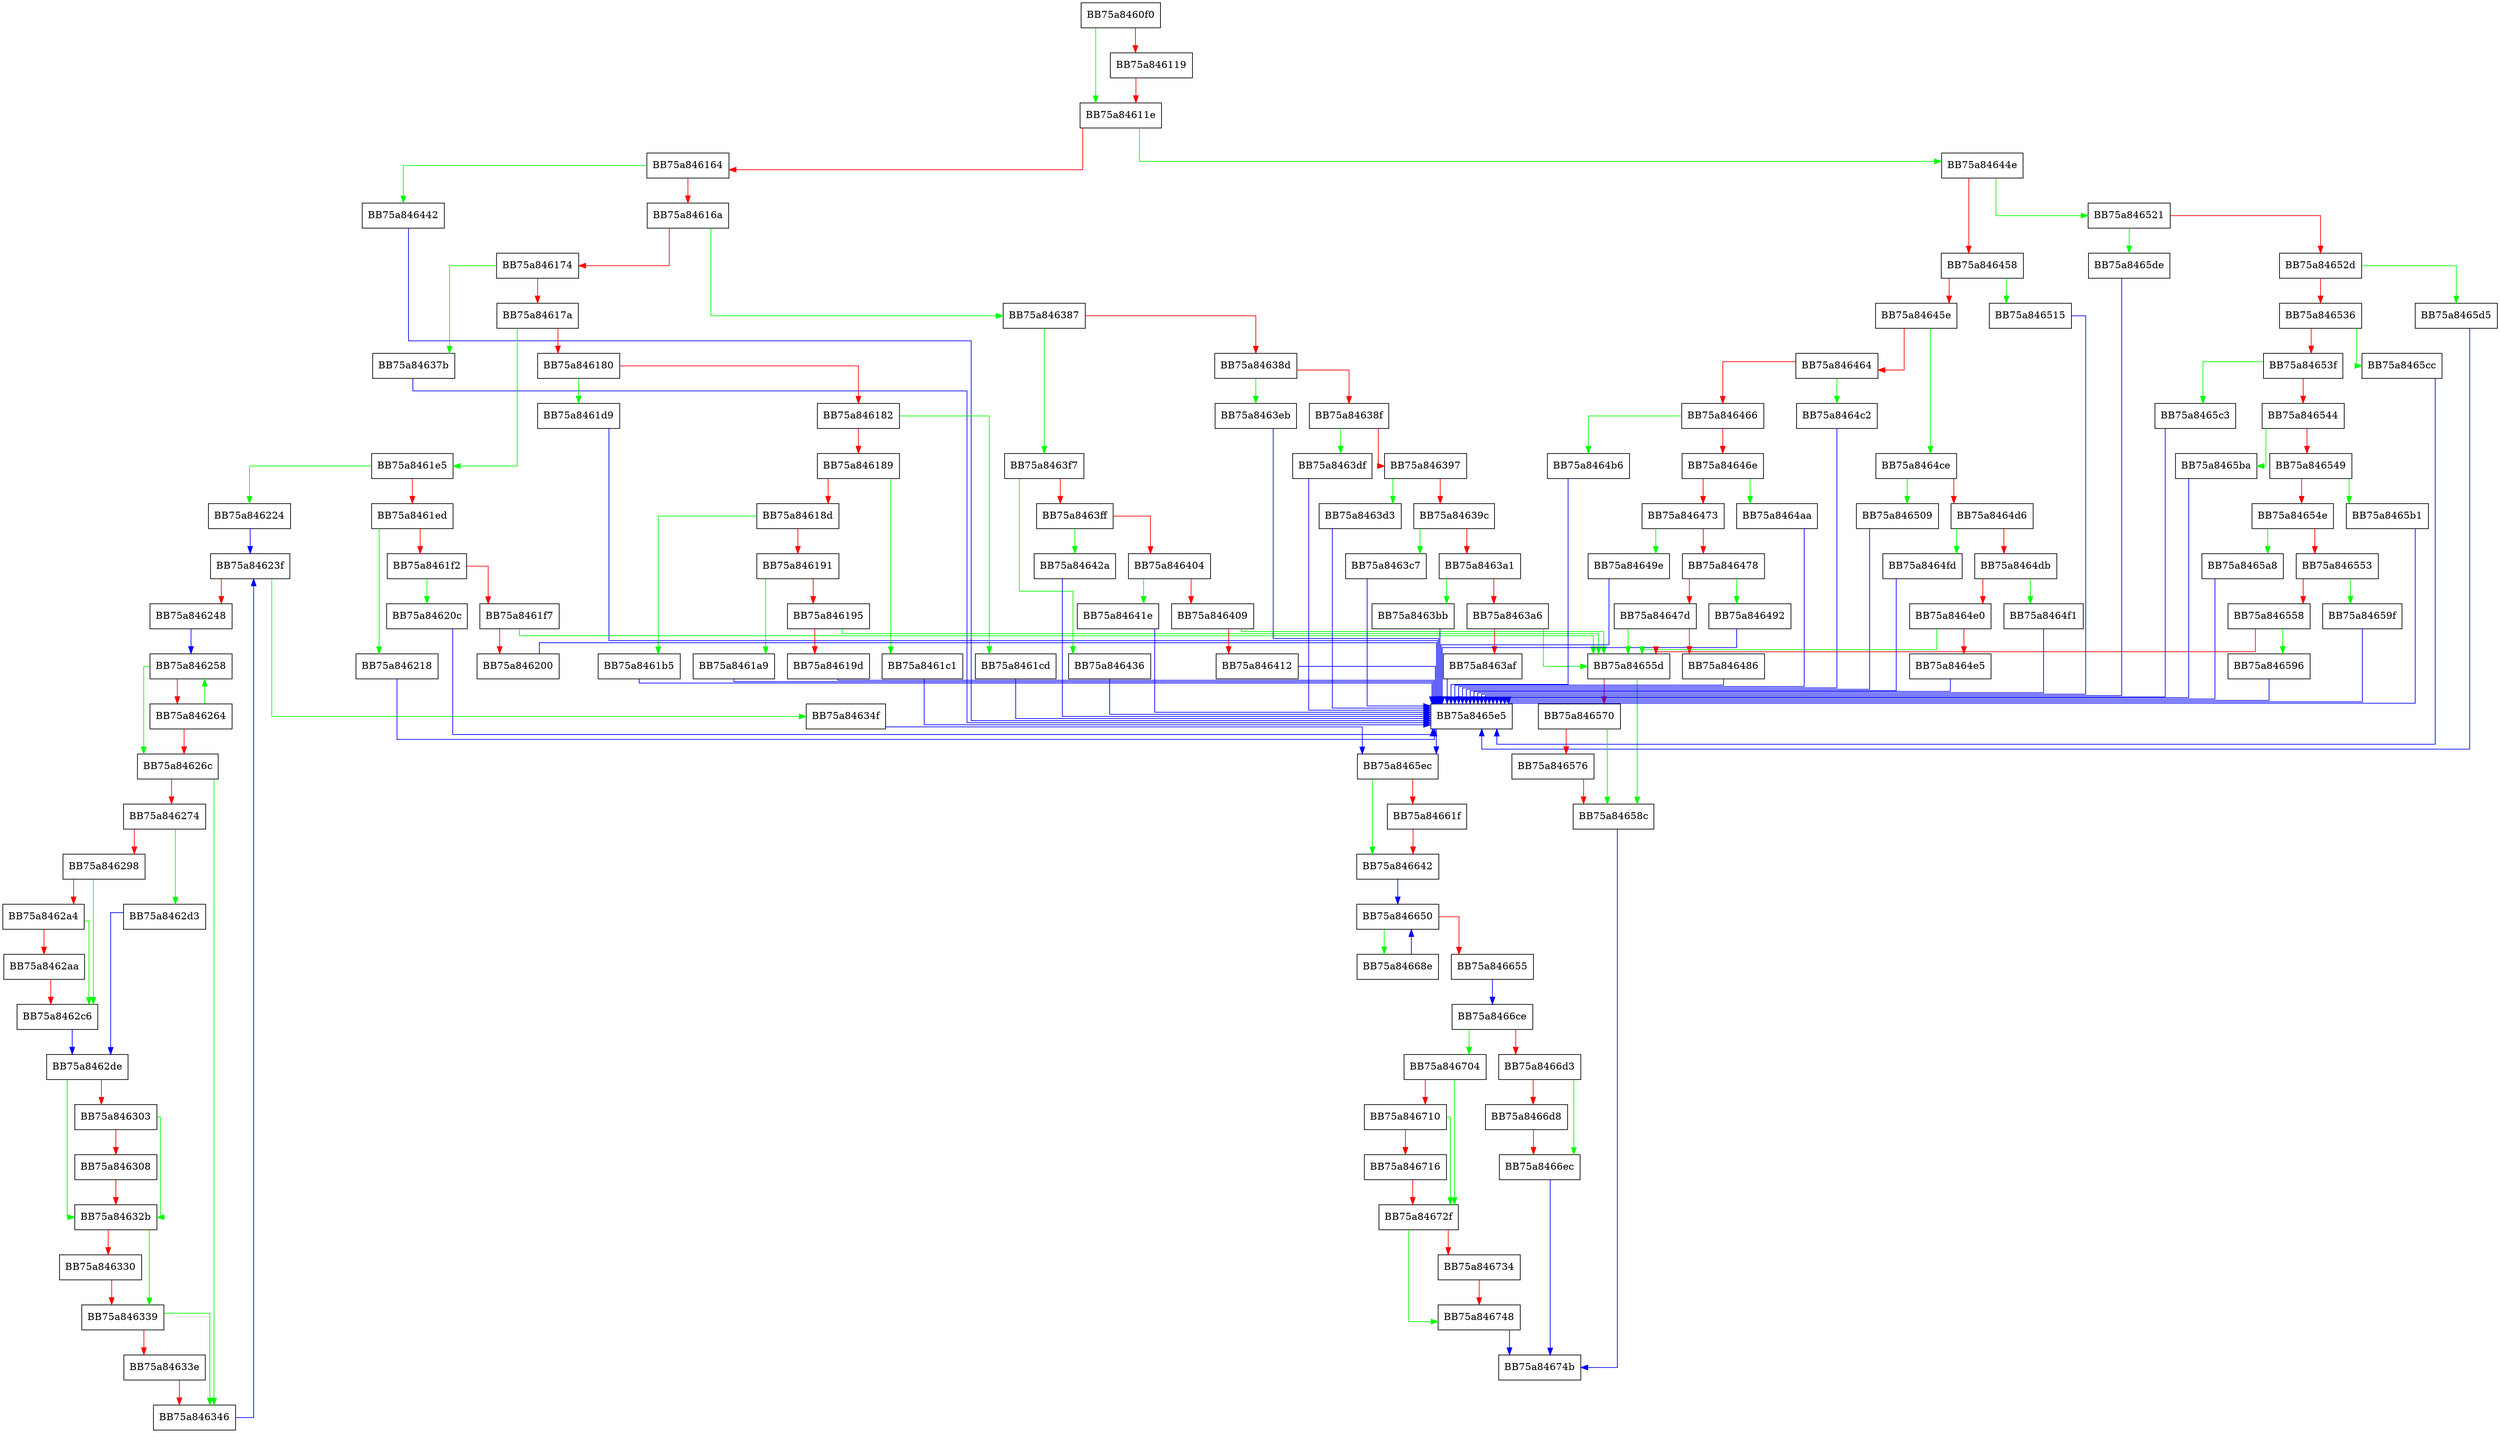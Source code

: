 digraph CollectStates {
  node [shape="box"];
  graph [splines=ortho];
  BB75a8460f0 -> BB75a84611e [color="green"];
  BB75a8460f0 -> BB75a846119 [color="red"];
  BB75a846119 -> BB75a84611e [color="red"];
  BB75a84611e -> BB75a84644e [color="green"];
  BB75a84611e -> BB75a846164 [color="red"];
  BB75a846164 -> BB75a846442 [color="green"];
  BB75a846164 -> BB75a84616a [color="red"];
  BB75a84616a -> BB75a846387 [color="green"];
  BB75a84616a -> BB75a846174 [color="red"];
  BB75a846174 -> BB75a84637b [color="green"];
  BB75a846174 -> BB75a84617a [color="red"];
  BB75a84617a -> BB75a8461e5 [color="green"];
  BB75a84617a -> BB75a846180 [color="red"];
  BB75a846180 -> BB75a8461d9 [color="green"];
  BB75a846180 -> BB75a846182 [color="red"];
  BB75a846182 -> BB75a8461cd [color="green"];
  BB75a846182 -> BB75a846189 [color="red"];
  BB75a846189 -> BB75a8461c1 [color="green"];
  BB75a846189 -> BB75a84618d [color="red"];
  BB75a84618d -> BB75a8461b5 [color="green"];
  BB75a84618d -> BB75a846191 [color="red"];
  BB75a846191 -> BB75a8461a9 [color="green"];
  BB75a846191 -> BB75a846195 [color="red"];
  BB75a846195 -> BB75a84655d [color="green"];
  BB75a846195 -> BB75a84619d [color="red"];
  BB75a84619d -> BB75a8465e5 [color="blue"];
  BB75a8461a9 -> BB75a8465e5 [color="blue"];
  BB75a8461b5 -> BB75a8465e5 [color="blue"];
  BB75a8461c1 -> BB75a8465e5 [color="blue"];
  BB75a8461cd -> BB75a8465e5 [color="blue"];
  BB75a8461d9 -> BB75a8465e5 [color="blue"];
  BB75a8461e5 -> BB75a846224 [color="green"];
  BB75a8461e5 -> BB75a8461ed [color="red"];
  BB75a8461ed -> BB75a846218 [color="green"];
  BB75a8461ed -> BB75a8461f2 [color="red"];
  BB75a8461f2 -> BB75a84620c [color="green"];
  BB75a8461f2 -> BB75a8461f7 [color="red"];
  BB75a8461f7 -> BB75a84655d [color="green"];
  BB75a8461f7 -> BB75a846200 [color="red"];
  BB75a846200 -> BB75a8465e5 [color="blue"];
  BB75a84620c -> BB75a8465e5 [color="blue"];
  BB75a846218 -> BB75a8465e5 [color="blue"];
  BB75a846224 -> BB75a84623f [color="blue"];
  BB75a84623f -> BB75a84634f [color="green"];
  BB75a84623f -> BB75a846248 [color="red"];
  BB75a846248 -> BB75a846258 [color="blue"];
  BB75a846258 -> BB75a84626c [color="green"];
  BB75a846258 -> BB75a846264 [color="red"];
  BB75a846264 -> BB75a846258 [color="green"];
  BB75a846264 -> BB75a84626c [color="red"];
  BB75a84626c -> BB75a846346 [color="green"];
  BB75a84626c -> BB75a846274 [color="red"];
  BB75a846274 -> BB75a8462d3 [color="green"];
  BB75a846274 -> BB75a846298 [color="red"];
  BB75a846298 -> BB75a8462c6 [color="green"];
  BB75a846298 -> BB75a8462a4 [color="red"];
  BB75a8462a4 -> BB75a8462c6 [color="green"];
  BB75a8462a4 -> BB75a8462aa [color="red"];
  BB75a8462aa -> BB75a8462c6 [color="red"];
  BB75a8462c6 -> BB75a8462de [color="blue"];
  BB75a8462d3 -> BB75a8462de [color="blue"];
  BB75a8462de -> BB75a84632b [color="green"];
  BB75a8462de -> BB75a846303 [color="red"];
  BB75a846303 -> BB75a84632b [color="green"];
  BB75a846303 -> BB75a846308 [color="red"];
  BB75a846308 -> BB75a84632b [color="red"];
  BB75a84632b -> BB75a846339 [color="green"];
  BB75a84632b -> BB75a846330 [color="red"];
  BB75a846330 -> BB75a846339 [color="red"];
  BB75a846339 -> BB75a846346 [color="green"];
  BB75a846339 -> BB75a84633e [color="red"];
  BB75a84633e -> BB75a846346 [color="red"];
  BB75a846346 -> BB75a84623f [color="blue"];
  BB75a84634f -> BB75a8465ec [color="blue"];
  BB75a84637b -> BB75a8465e5 [color="blue"];
  BB75a846387 -> BB75a8463f7 [color="green"];
  BB75a846387 -> BB75a84638d [color="red"];
  BB75a84638d -> BB75a8463eb [color="green"];
  BB75a84638d -> BB75a84638f [color="red"];
  BB75a84638f -> BB75a8463df [color="green"];
  BB75a84638f -> BB75a846397 [color="red"];
  BB75a846397 -> BB75a8463d3 [color="green"];
  BB75a846397 -> BB75a84639c [color="red"];
  BB75a84639c -> BB75a8463c7 [color="green"];
  BB75a84639c -> BB75a8463a1 [color="red"];
  BB75a8463a1 -> BB75a8463bb [color="green"];
  BB75a8463a1 -> BB75a8463a6 [color="red"];
  BB75a8463a6 -> BB75a84655d [color="green"];
  BB75a8463a6 -> BB75a8463af [color="red"];
  BB75a8463af -> BB75a8465e5 [color="blue"];
  BB75a8463bb -> BB75a8465e5 [color="blue"];
  BB75a8463c7 -> BB75a8465e5 [color="blue"];
  BB75a8463d3 -> BB75a8465e5 [color="blue"];
  BB75a8463df -> BB75a8465e5 [color="blue"];
  BB75a8463eb -> BB75a8465e5 [color="blue"];
  BB75a8463f7 -> BB75a846436 [color="green"];
  BB75a8463f7 -> BB75a8463ff [color="red"];
  BB75a8463ff -> BB75a84642a [color="green"];
  BB75a8463ff -> BB75a846404 [color="red"];
  BB75a846404 -> BB75a84641e [color="green"];
  BB75a846404 -> BB75a846409 [color="red"];
  BB75a846409 -> BB75a84655d [color="green"];
  BB75a846409 -> BB75a846412 [color="red"];
  BB75a846412 -> BB75a8465e5 [color="blue"];
  BB75a84641e -> BB75a8465e5 [color="blue"];
  BB75a84642a -> BB75a8465e5 [color="blue"];
  BB75a846436 -> BB75a8465e5 [color="blue"];
  BB75a846442 -> BB75a8465e5 [color="blue"];
  BB75a84644e -> BB75a846521 [color="green"];
  BB75a84644e -> BB75a846458 [color="red"];
  BB75a846458 -> BB75a846515 [color="green"];
  BB75a846458 -> BB75a84645e [color="red"];
  BB75a84645e -> BB75a8464ce [color="green"];
  BB75a84645e -> BB75a846464 [color="red"];
  BB75a846464 -> BB75a8464c2 [color="green"];
  BB75a846464 -> BB75a846466 [color="red"];
  BB75a846466 -> BB75a8464b6 [color="green"];
  BB75a846466 -> BB75a84646e [color="red"];
  BB75a84646e -> BB75a8464aa [color="green"];
  BB75a84646e -> BB75a846473 [color="red"];
  BB75a846473 -> BB75a84649e [color="green"];
  BB75a846473 -> BB75a846478 [color="red"];
  BB75a846478 -> BB75a846492 [color="green"];
  BB75a846478 -> BB75a84647d [color="red"];
  BB75a84647d -> BB75a84655d [color="green"];
  BB75a84647d -> BB75a846486 [color="red"];
  BB75a846486 -> BB75a8465e5 [color="blue"];
  BB75a846492 -> BB75a8465e5 [color="blue"];
  BB75a84649e -> BB75a8465e5 [color="blue"];
  BB75a8464aa -> BB75a8465e5 [color="blue"];
  BB75a8464b6 -> BB75a8465e5 [color="blue"];
  BB75a8464c2 -> BB75a8465e5 [color="blue"];
  BB75a8464ce -> BB75a846509 [color="green"];
  BB75a8464ce -> BB75a8464d6 [color="red"];
  BB75a8464d6 -> BB75a8464fd [color="green"];
  BB75a8464d6 -> BB75a8464db [color="red"];
  BB75a8464db -> BB75a8464f1 [color="green"];
  BB75a8464db -> BB75a8464e0 [color="red"];
  BB75a8464e0 -> BB75a84655d [color="green"];
  BB75a8464e0 -> BB75a8464e5 [color="red"];
  BB75a8464e5 -> BB75a8465e5 [color="blue"];
  BB75a8464f1 -> BB75a8465e5 [color="blue"];
  BB75a8464fd -> BB75a8465e5 [color="blue"];
  BB75a846509 -> BB75a8465e5 [color="blue"];
  BB75a846515 -> BB75a8465e5 [color="blue"];
  BB75a846521 -> BB75a8465de [color="green"];
  BB75a846521 -> BB75a84652d [color="red"];
  BB75a84652d -> BB75a8465d5 [color="green"];
  BB75a84652d -> BB75a846536 [color="red"];
  BB75a846536 -> BB75a8465cc [color="green"];
  BB75a846536 -> BB75a84653f [color="red"];
  BB75a84653f -> BB75a8465c3 [color="green"];
  BB75a84653f -> BB75a846544 [color="red"];
  BB75a846544 -> BB75a8465ba [color="green"];
  BB75a846544 -> BB75a846549 [color="red"];
  BB75a846549 -> BB75a8465b1 [color="green"];
  BB75a846549 -> BB75a84654e [color="red"];
  BB75a84654e -> BB75a8465a8 [color="green"];
  BB75a84654e -> BB75a846553 [color="red"];
  BB75a846553 -> BB75a84659f [color="green"];
  BB75a846553 -> BB75a846558 [color="red"];
  BB75a846558 -> BB75a846596 [color="green"];
  BB75a846558 -> BB75a84655d [color="red"];
  BB75a84655d -> BB75a84658c [color="green"];
  BB75a84655d -> BB75a846570 [color="red"];
  BB75a846570 -> BB75a84658c [color="green"];
  BB75a846570 -> BB75a846576 [color="red"];
  BB75a846576 -> BB75a84658c [color="red"];
  BB75a84658c -> BB75a84674b [color="blue"];
  BB75a846596 -> BB75a8465e5 [color="blue"];
  BB75a84659f -> BB75a8465e5 [color="blue"];
  BB75a8465a8 -> BB75a8465e5 [color="blue"];
  BB75a8465b1 -> BB75a8465e5 [color="blue"];
  BB75a8465ba -> BB75a8465e5 [color="blue"];
  BB75a8465c3 -> BB75a8465e5 [color="blue"];
  BB75a8465cc -> BB75a8465e5 [color="blue"];
  BB75a8465d5 -> BB75a8465e5 [color="blue"];
  BB75a8465de -> BB75a8465e5 [color="blue"];
  BB75a8465e5 -> BB75a8465ec [color="blue"];
  BB75a8465ec -> BB75a846642 [color="green"];
  BB75a8465ec -> BB75a84661f [color="red"];
  BB75a84661f -> BB75a846642 [color="red"];
  BB75a846642 -> BB75a846650 [color="blue"];
  BB75a846650 -> BB75a84668e [color="green"];
  BB75a846650 -> BB75a846655 [color="red"];
  BB75a846655 -> BB75a8466ce [color="blue"];
  BB75a84668e -> BB75a846650 [color="blue"];
  BB75a8466ce -> BB75a846704 [color="green"];
  BB75a8466ce -> BB75a8466d3 [color="red"];
  BB75a8466d3 -> BB75a8466ec [color="green"];
  BB75a8466d3 -> BB75a8466d8 [color="red"];
  BB75a8466d8 -> BB75a8466ec [color="red"];
  BB75a8466ec -> BB75a84674b [color="blue"];
  BB75a846704 -> BB75a84672f [color="green"];
  BB75a846704 -> BB75a846710 [color="red"];
  BB75a846710 -> BB75a84672f [color="green"];
  BB75a846710 -> BB75a846716 [color="red"];
  BB75a846716 -> BB75a84672f [color="red"];
  BB75a84672f -> BB75a846748 [color="green"];
  BB75a84672f -> BB75a846734 [color="red"];
  BB75a846734 -> BB75a846748 [color="red"];
  BB75a846748 -> BB75a84674b [color="blue"];
}